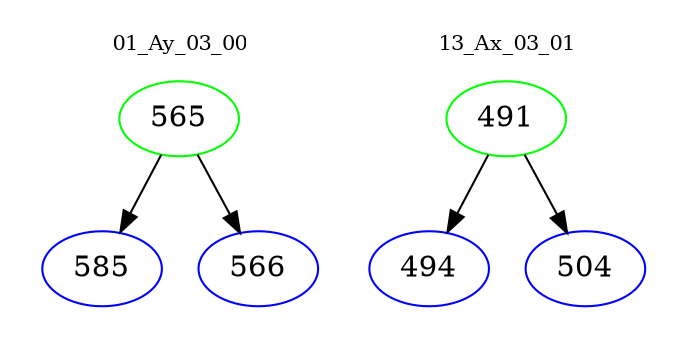 digraph{
subgraph cluster_0 {
color = white
label = "01_Ay_03_00";
fontsize=10;
T0_565 [label="565", color="green"]
T0_565 -> T0_585 [color="black"]
T0_585 [label="585", color="blue"]
T0_565 -> T0_566 [color="black"]
T0_566 [label="566", color="blue"]
}
subgraph cluster_1 {
color = white
label = "13_Ax_03_01";
fontsize=10;
T1_491 [label="491", color="green"]
T1_491 -> T1_494 [color="black"]
T1_494 [label="494", color="blue"]
T1_491 -> T1_504 [color="black"]
T1_504 [label="504", color="blue"]
}
}

